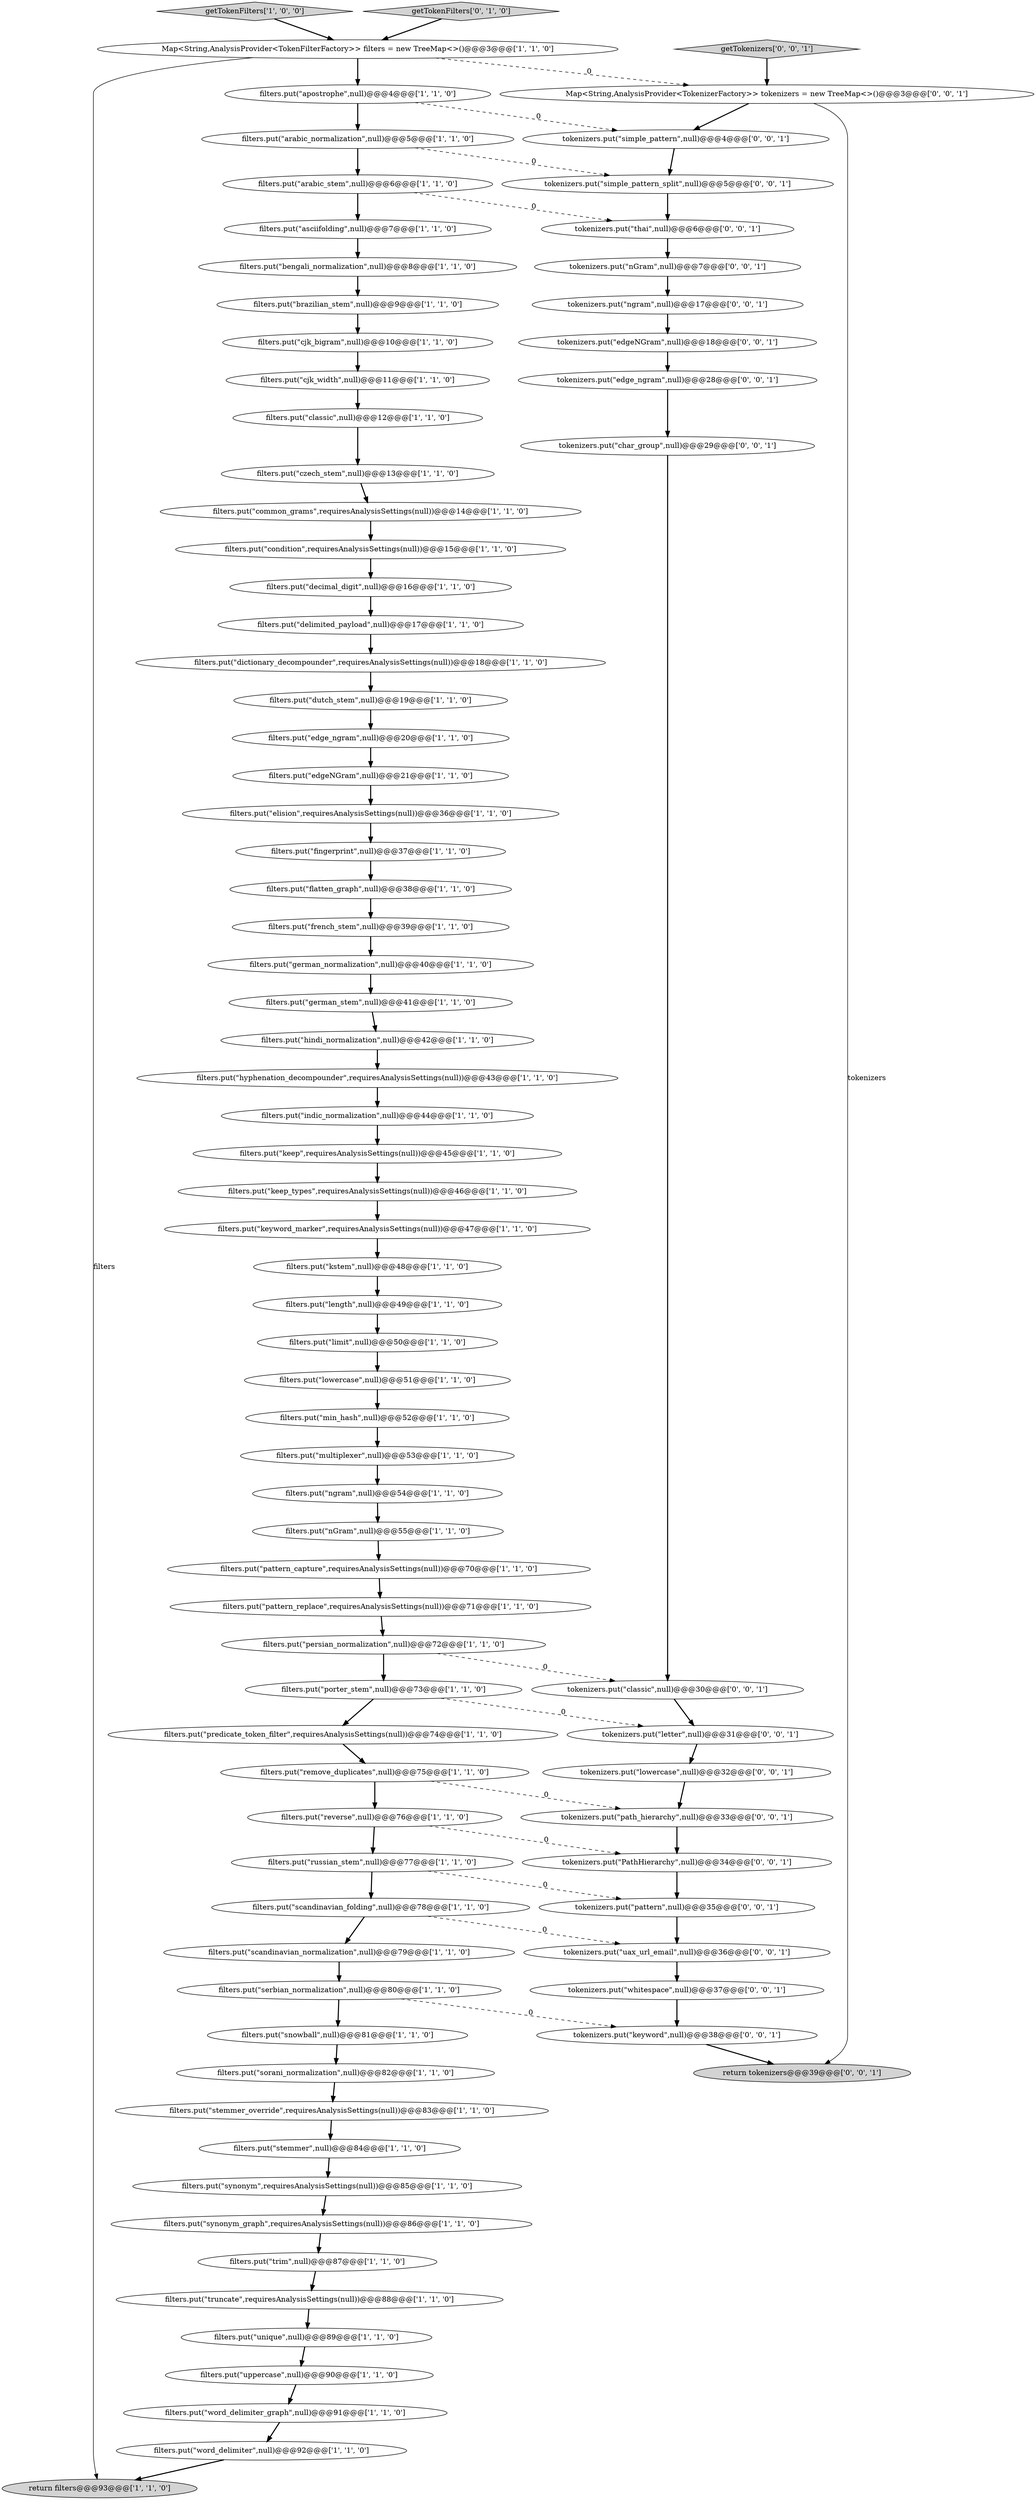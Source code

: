 digraph {
26 [style = filled, label = "filters.put(\"pattern_replace\",requiresAnalysisSettings(null))@@@71@@@['1', '1', '0']", fillcolor = white, shape = ellipse image = "AAA0AAABBB1BBB"];
41 [style = filled, label = "filters.put(\"kstem\",null)@@@48@@@['1', '1', '0']", fillcolor = white, shape = ellipse image = "AAA0AAABBB1BBB"];
34 [style = filled, label = "filters.put(\"hyphenation_decompounder\",requiresAnalysisSettings(null))@@@43@@@['1', '1', '0']", fillcolor = white, shape = ellipse image = "AAA0AAABBB1BBB"];
61 [style = filled, label = "filters.put(\"multiplexer\",null)@@@53@@@['1', '1', '0']", fillcolor = white, shape = ellipse image = "AAA0AAABBB1BBB"];
10 [style = filled, label = "filters.put(\"arabic_stem\",null)@@@6@@@['1', '1', '0']", fillcolor = white, shape = ellipse image = "AAA0AAABBB1BBB"];
13 [style = filled, label = "filters.put(\"predicate_token_filter\",requiresAnalysisSettings(null))@@@74@@@['1', '1', '0']", fillcolor = white, shape = ellipse image = "AAA0AAABBB1BBB"];
30 [style = filled, label = "filters.put(\"snowball\",null)@@@81@@@['1', '1', '0']", fillcolor = white, shape = ellipse image = "AAA0AAABBB1BBB"];
83 [style = filled, label = "tokenizers.put(\"simple_pattern\",null)@@@4@@@['0', '0', '1']", fillcolor = white, shape = ellipse image = "AAA0AAABBB3BBB"];
65 [style = filled, label = "tokenizers.put(\"letter\",null)@@@31@@@['0', '0', '1']", fillcolor = white, shape = ellipse image = "AAA0AAABBB3BBB"];
12 [style = filled, label = "filters.put(\"flatten_graph\",null)@@@38@@@['1', '1', '0']", fillcolor = white, shape = ellipse image = "AAA0AAABBB1BBB"];
80 [style = filled, label = "tokenizers.put(\"char_group\",null)@@@29@@@['0', '0', '1']", fillcolor = white, shape = ellipse image = "AAA0AAABBB3BBB"];
23 [style = filled, label = "filters.put(\"brazilian_stem\",null)@@@9@@@['1', '1', '0']", fillcolor = white, shape = ellipse image = "AAA0AAABBB1BBB"];
73 [style = filled, label = "tokenizers.put(\"classic\",null)@@@30@@@['0', '0', '1']", fillcolor = white, shape = ellipse image = "AAA0AAABBB3BBB"];
58 [style = filled, label = "filters.put(\"russian_stem\",null)@@@77@@@['1', '1', '0']", fillcolor = white, shape = ellipse image = "AAA0AAABBB1BBB"];
60 [style = filled, label = "filters.put(\"dictionary_decompounder\",requiresAnalysisSettings(null))@@@18@@@['1', '1', '0']", fillcolor = white, shape = ellipse image = "AAA0AAABBB1BBB"];
70 [style = filled, label = "tokenizers.put(\"pattern\",null)@@@35@@@['0', '0', '1']", fillcolor = white, shape = ellipse image = "AAA0AAABBB3BBB"];
0 [style = filled, label = "filters.put(\"arabic_normalization\",null)@@@5@@@['1', '1', '0']", fillcolor = white, shape = ellipse image = "AAA0AAABBB1BBB"];
46 [style = filled, label = "filters.put(\"synonym\",requiresAnalysisSettings(null))@@@85@@@['1', '1', '0']", fillcolor = white, shape = ellipse image = "AAA0AAABBB1BBB"];
19 [style = filled, label = "filters.put(\"keep_types\",requiresAnalysisSettings(null))@@@46@@@['1', '1', '0']", fillcolor = white, shape = ellipse image = "AAA0AAABBB1BBB"];
63 [style = filled, label = "filters.put(\"elision\",requiresAnalysisSettings(null))@@@36@@@['1', '1', '0']", fillcolor = white, shape = ellipse image = "AAA0AAABBB1BBB"];
16 [style = filled, label = "filters.put(\"length\",null)@@@49@@@['1', '1', '0']", fillcolor = white, shape = ellipse image = "AAA0AAABBB1BBB"];
5 [style = filled, label = "filters.put(\"porter_stem\",null)@@@73@@@['1', '1', '0']", fillcolor = white, shape = ellipse image = "AAA0AAABBB1BBB"];
79 [style = filled, label = "tokenizers.put(\"ngram\",null)@@@17@@@['0', '0', '1']", fillcolor = white, shape = ellipse image = "AAA0AAABBB3BBB"];
25 [style = filled, label = "filters.put(\"nGram\",null)@@@55@@@['1', '1', '0']", fillcolor = white, shape = ellipse image = "AAA0AAABBB1BBB"];
66 [style = filled, label = "tokenizers.put(\"lowercase\",null)@@@32@@@['0', '0', '1']", fillcolor = white, shape = ellipse image = "AAA0AAABBB3BBB"];
51 [style = filled, label = "filters.put(\"word_delimiter\",null)@@@92@@@['1', '1', '0']", fillcolor = white, shape = ellipse image = "AAA0AAABBB1BBB"];
43 [style = filled, label = "filters.put(\"condition\",requiresAnalysisSettings(null))@@@15@@@['1', '1', '0']", fillcolor = white, shape = ellipse image = "AAA0AAABBB1BBB"];
29 [style = filled, label = "filters.put(\"hindi_normalization\",null)@@@42@@@['1', '1', '0']", fillcolor = white, shape = ellipse image = "AAA0AAABBB1BBB"];
48 [style = filled, label = "filters.put(\"serbian_normalization\",null)@@@80@@@['1', '1', '0']", fillcolor = white, shape = ellipse image = "AAA0AAABBB1BBB"];
35 [style = filled, label = "filters.put(\"uppercase\",null)@@@90@@@['1', '1', '0']", fillcolor = white, shape = ellipse image = "AAA0AAABBB1BBB"];
77 [style = filled, label = "tokenizers.put(\"simple_pattern_split\",null)@@@5@@@['0', '0', '1']", fillcolor = white, shape = ellipse image = "AAA0AAABBB3BBB"];
81 [style = filled, label = "tokenizers.put(\"nGram\",null)@@@7@@@['0', '0', '1']", fillcolor = white, shape = ellipse image = "AAA0AAABBB3BBB"];
44 [style = filled, label = "filters.put(\"trim\",null)@@@87@@@['1', '1', '0']", fillcolor = white, shape = ellipse image = "AAA0AAABBB1BBB"];
68 [style = filled, label = "Map<String,AnalysisProvider<TokenizerFactory>> tokenizers = new TreeMap<>()@@@3@@@['0', '0', '1']", fillcolor = white, shape = ellipse image = "AAA0AAABBB3BBB"];
14 [style = filled, label = "filters.put(\"cjk_width\",null)@@@11@@@['1', '1', '0']", fillcolor = white, shape = ellipse image = "AAA0AAABBB1BBB"];
38 [style = filled, label = "filters.put(\"remove_duplicates\",null)@@@75@@@['1', '1', '0']", fillcolor = white, shape = ellipse image = "AAA0AAABBB1BBB"];
56 [style = filled, label = "filters.put(\"lowercase\",null)@@@51@@@['1', '1', '0']", fillcolor = white, shape = ellipse image = "AAA0AAABBB1BBB"];
7 [style = filled, label = "filters.put(\"edge_ngram\",null)@@@20@@@['1', '1', '0']", fillcolor = white, shape = ellipse image = "AAA0AAABBB1BBB"];
9 [style = filled, label = "filters.put(\"apostrophe\",null)@@@4@@@['1', '1', '0']", fillcolor = white, shape = ellipse image = "AAA0AAABBB1BBB"];
75 [style = filled, label = "tokenizers.put(\"path_hierarchy\",null)@@@33@@@['0', '0', '1']", fillcolor = white, shape = ellipse image = "AAA0AAABBB3BBB"];
3 [style = filled, label = "filters.put(\"truncate\",requiresAnalysisSettings(null))@@@88@@@['1', '1', '0']", fillcolor = white, shape = ellipse image = "AAA0AAABBB1BBB"];
57 [style = filled, label = "filters.put(\"german_stem\",null)@@@41@@@['1', '1', '0']", fillcolor = white, shape = ellipse image = "AAA0AAABBB1BBB"];
22 [style = filled, label = "filters.put(\"cjk_bigram\",null)@@@10@@@['1', '1', '0']", fillcolor = white, shape = ellipse image = "AAA0AAABBB1BBB"];
21 [style = filled, label = "filters.put(\"persian_normalization\",null)@@@72@@@['1', '1', '0']", fillcolor = white, shape = ellipse image = "AAA0AAABBB1BBB"];
37 [style = filled, label = "filters.put(\"ngram\",null)@@@54@@@['1', '1', '0']", fillcolor = white, shape = ellipse image = "AAA0AAABBB1BBB"];
24 [style = filled, label = "filters.put(\"sorani_normalization\",null)@@@82@@@['1', '1', '0']", fillcolor = white, shape = ellipse image = "AAA0AAABBB1BBB"];
17 [style = filled, label = "filters.put(\"word_delimiter_graph\",null)@@@91@@@['1', '1', '0']", fillcolor = white, shape = ellipse image = "AAA0AAABBB1BBB"];
8 [style = filled, label = "filters.put(\"stemmer\",null)@@@84@@@['1', '1', '0']", fillcolor = white, shape = ellipse image = "AAA0AAABBB1BBB"];
78 [style = filled, label = "tokenizers.put(\"whitespace\",null)@@@37@@@['0', '0', '1']", fillcolor = white, shape = ellipse image = "AAA0AAABBB3BBB"];
1 [style = filled, label = "filters.put(\"keep\",requiresAnalysisSettings(null))@@@45@@@['1', '1', '0']", fillcolor = white, shape = ellipse image = "AAA0AAABBB1BBB"];
31 [style = filled, label = "filters.put(\"classic\",null)@@@12@@@['1', '1', '0']", fillcolor = white, shape = ellipse image = "AAA0AAABBB1BBB"];
2 [style = filled, label = "filters.put(\"scandinavian_normalization\",null)@@@79@@@['1', '1', '0']", fillcolor = white, shape = ellipse image = "AAA0AAABBB1BBB"];
20 [style = filled, label = "filters.put(\"keyword_marker\",requiresAnalysisSettings(null))@@@47@@@['1', '1', '0']", fillcolor = white, shape = ellipse image = "AAA0AAABBB1BBB"];
67 [style = filled, label = "return tokenizers@@@39@@@['0', '0', '1']", fillcolor = lightgray, shape = ellipse image = "AAA0AAABBB3BBB"];
71 [style = filled, label = "getTokenizers['0', '0', '1']", fillcolor = lightgray, shape = diamond image = "AAA0AAABBB3BBB"];
72 [style = filled, label = "tokenizers.put(\"edge_ngram\",null)@@@28@@@['0', '0', '1']", fillcolor = white, shape = ellipse image = "AAA0AAABBB3BBB"];
27 [style = filled, label = "filters.put(\"german_normalization\",null)@@@40@@@['1', '1', '0']", fillcolor = white, shape = ellipse image = "AAA0AAABBB1BBB"];
47 [style = filled, label = "filters.put(\"reverse\",null)@@@76@@@['1', '1', '0']", fillcolor = white, shape = ellipse image = "AAA0AAABBB1BBB"];
84 [style = filled, label = "tokenizers.put(\"thai\",null)@@@6@@@['0', '0', '1']", fillcolor = white, shape = ellipse image = "AAA0AAABBB3BBB"];
54 [style = filled, label = "filters.put(\"limit\",null)@@@50@@@['1', '1', '0']", fillcolor = white, shape = ellipse image = "AAA0AAABBB1BBB"];
18 [style = filled, label = "filters.put(\"stemmer_override\",requiresAnalysisSettings(null))@@@83@@@['1', '1', '0']", fillcolor = white, shape = ellipse image = "AAA0AAABBB1BBB"];
42 [style = filled, label = "filters.put(\"scandinavian_folding\",null)@@@78@@@['1', '1', '0']", fillcolor = white, shape = ellipse image = "AAA0AAABBB1BBB"];
53 [style = filled, label = "filters.put(\"indic_normalization\",null)@@@44@@@['1', '1', '0']", fillcolor = white, shape = ellipse image = "AAA0AAABBB1BBB"];
62 [style = filled, label = "filters.put(\"common_grams\",requiresAnalysisSettings(null))@@@14@@@['1', '1', '0']", fillcolor = white, shape = ellipse image = "AAA0AAABBB1BBB"];
49 [style = filled, label = "filters.put(\"czech_stem\",null)@@@13@@@['1', '1', '0']", fillcolor = white, shape = ellipse image = "AAA0AAABBB1BBB"];
52 [style = filled, label = "filters.put(\"unique\",null)@@@89@@@['1', '1', '0']", fillcolor = white, shape = ellipse image = "AAA0AAABBB1BBB"];
4 [style = filled, label = "filters.put(\"asciifolding\",null)@@@7@@@['1', '1', '0']", fillcolor = white, shape = ellipse image = "AAA0AAABBB1BBB"];
40 [style = filled, label = "return filters@@@93@@@['1', '1', '0']", fillcolor = lightgray, shape = ellipse image = "AAA0AAABBB1BBB"];
59 [style = filled, label = "getTokenFilters['1', '0', '0']", fillcolor = lightgray, shape = diamond image = "AAA0AAABBB1BBB"];
82 [style = filled, label = "tokenizers.put(\"PathHierarchy\",null)@@@34@@@['0', '0', '1']", fillcolor = white, shape = ellipse image = "AAA0AAABBB3BBB"];
36 [style = filled, label = "filters.put(\"french_stem\",null)@@@39@@@['1', '1', '0']", fillcolor = white, shape = ellipse image = "AAA0AAABBB1BBB"];
50 [style = filled, label = "filters.put(\"min_hash\",null)@@@52@@@['1', '1', '0']", fillcolor = white, shape = ellipse image = "AAA0AAABBB1BBB"];
28 [style = filled, label = "filters.put(\"edgeNGram\",null)@@@21@@@['1', '1', '0']", fillcolor = white, shape = ellipse image = "AAA0AAABBB1BBB"];
64 [style = filled, label = "getTokenFilters['0', '1', '0']", fillcolor = lightgray, shape = diamond image = "AAA0AAABBB2BBB"];
15 [style = filled, label = "Map<String,AnalysisProvider<TokenFilterFactory>> filters = new TreeMap<>()@@@3@@@['1', '1', '0']", fillcolor = white, shape = ellipse image = "AAA0AAABBB1BBB"];
11 [style = filled, label = "filters.put(\"bengali_normalization\",null)@@@8@@@['1', '1', '0']", fillcolor = white, shape = ellipse image = "AAA0AAABBB1BBB"];
45 [style = filled, label = "filters.put(\"decimal_digit\",null)@@@16@@@['1', '1', '0']", fillcolor = white, shape = ellipse image = "AAA0AAABBB1BBB"];
6 [style = filled, label = "filters.put(\"pattern_capture\",requiresAnalysisSettings(null))@@@70@@@['1', '1', '0']", fillcolor = white, shape = ellipse image = "AAA0AAABBB1BBB"];
55 [style = filled, label = "filters.put(\"delimited_payload\",null)@@@17@@@['1', '1', '0']", fillcolor = white, shape = ellipse image = "AAA0AAABBB1BBB"];
74 [style = filled, label = "tokenizers.put(\"uax_url_email\",null)@@@36@@@['0', '0', '1']", fillcolor = white, shape = ellipse image = "AAA0AAABBB3BBB"];
32 [style = filled, label = "filters.put(\"dutch_stem\",null)@@@19@@@['1', '1', '0']", fillcolor = white, shape = ellipse image = "AAA0AAABBB1BBB"];
39 [style = filled, label = "filters.put(\"fingerprint\",null)@@@37@@@['1', '1', '0']", fillcolor = white, shape = ellipse image = "AAA0AAABBB1BBB"];
76 [style = filled, label = "tokenizers.put(\"edgeNGram\",null)@@@18@@@['0', '0', '1']", fillcolor = white, shape = ellipse image = "AAA0AAABBB3BBB"];
69 [style = filled, label = "tokenizers.put(\"keyword\",null)@@@38@@@['0', '0', '1']", fillcolor = white, shape = ellipse image = "AAA0AAABBB3BBB"];
33 [style = filled, label = "filters.put(\"synonym_graph\",requiresAnalysisSettings(null))@@@86@@@['1', '1', '0']", fillcolor = white, shape = ellipse image = "AAA0AAABBB1BBB"];
54->56 [style = bold, label=""];
61->37 [style = bold, label=""];
73->65 [style = bold, label=""];
9->83 [style = dashed, label="0"];
42->74 [style = dashed, label="0"];
60->32 [style = bold, label=""];
57->29 [style = bold, label=""];
29->34 [style = bold, label=""];
79->76 [style = bold, label=""];
25->6 [style = bold, label=""];
47->82 [style = dashed, label="0"];
72->80 [style = bold, label=""];
23->22 [style = bold, label=""];
81->79 [style = bold, label=""];
15->40 [style = solid, label="filters"];
70->74 [style = bold, label=""];
33->44 [style = bold, label=""];
52->35 [style = bold, label=""];
34->53 [style = bold, label=""];
55->60 [style = bold, label=""];
0->77 [style = dashed, label="0"];
42->2 [style = bold, label=""];
74->78 [style = bold, label=""];
19->20 [style = bold, label=""];
44->3 [style = bold, label=""];
65->66 [style = bold, label=""];
68->83 [style = bold, label=""];
32->7 [style = bold, label=""];
49->62 [style = bold, label=""];
24->18 [style = bold, label=""];
43->45 [style = bold, label=""];
47->58 [style = bold, label=""];
17->51 [style = bold, label=""];
28->63 [style = bold, label=""];
20->41 [style = bold, label=""];
62->43 [style = bold, label=""];
64->15 [style = bold, label=""];
71->68 [style = bold, label=""];
15->9 [style = bold, label=""];
83->77 [style = bold, label=""];
56->50 [style = bold, label=""];
46->33 [style = bold, label=""];
39->12 [style = bold, label=""];
58->42 [style = bold, label=""];
35->17 [style = bold, label=""];
38->47 [style = bold, label=""];
22->14 [style = bold, label=""];
1->19 [style = bold, label=""];
75->82 [style = bold, label=""];
63->39 [style = bold, label=""];
10->84 [style = dashed, label="0"];
2->48 [style = bold, label=""];
30->24 [style = bold, label=""];
6->26 [style = bold, label=""];
45->55 [style = bold, label=""];
37->25 [style = bold, label=""];
12->36 [style = bold, label=""];
31->49 [style = bold, label=""];
58->70 [style = dashed, label="0"];
68->67 [style = solid, label="tokenizers"];
16->54 [style = bold, label=""];
26->21 [style = bold, label=""];
21->73 [style = dashed, label="0"];
21->5 [style = bold, label=""];
51->40 [style = bold, label=""];
66->75 [style = bold, label=""];
7->28 [style = bold, label=""];
5->13 [style = bold, label=""];
14->31 [style = bold, label=""];
82->70 [style = bold, label=""];
53->1 [style = bold, label=""];
41->16 [style = bold, label=""];
18->8 [style = bold, label=""];
50->61 [style = bold, label=""];
48->30 [style = bold, label=""];
9->0 [style = bold, label=""];
3->52 [style = bold, label=""];
69->67 [style = bold, label=""];
48->69 [style = dashed, label="0"];
59->15 [style = bold, label=""];
80->73 [style = bold, label=""];
38->75 [style = dashed, label="0"];
8->46 [style = bold, label=""];
0->10 [style = bold, label=""];
76->72 [style = bold, label=""];
36->27 [style = bold, label=""];
15->68 [style = dashed, label="0"];
27->57 [style = bold, label=""];
78->69 [style = bold, label=""];
10->4 [style = bold, label=""];
13->38 [style = bold, label=""];
84->81 [style = bold, label=""];
77->84 [style = bold, label=""];
4->11 [style = bold, label=""];
11->23 [style = bold, label=""];
5->65 [style = dashed, label="0"];
}
